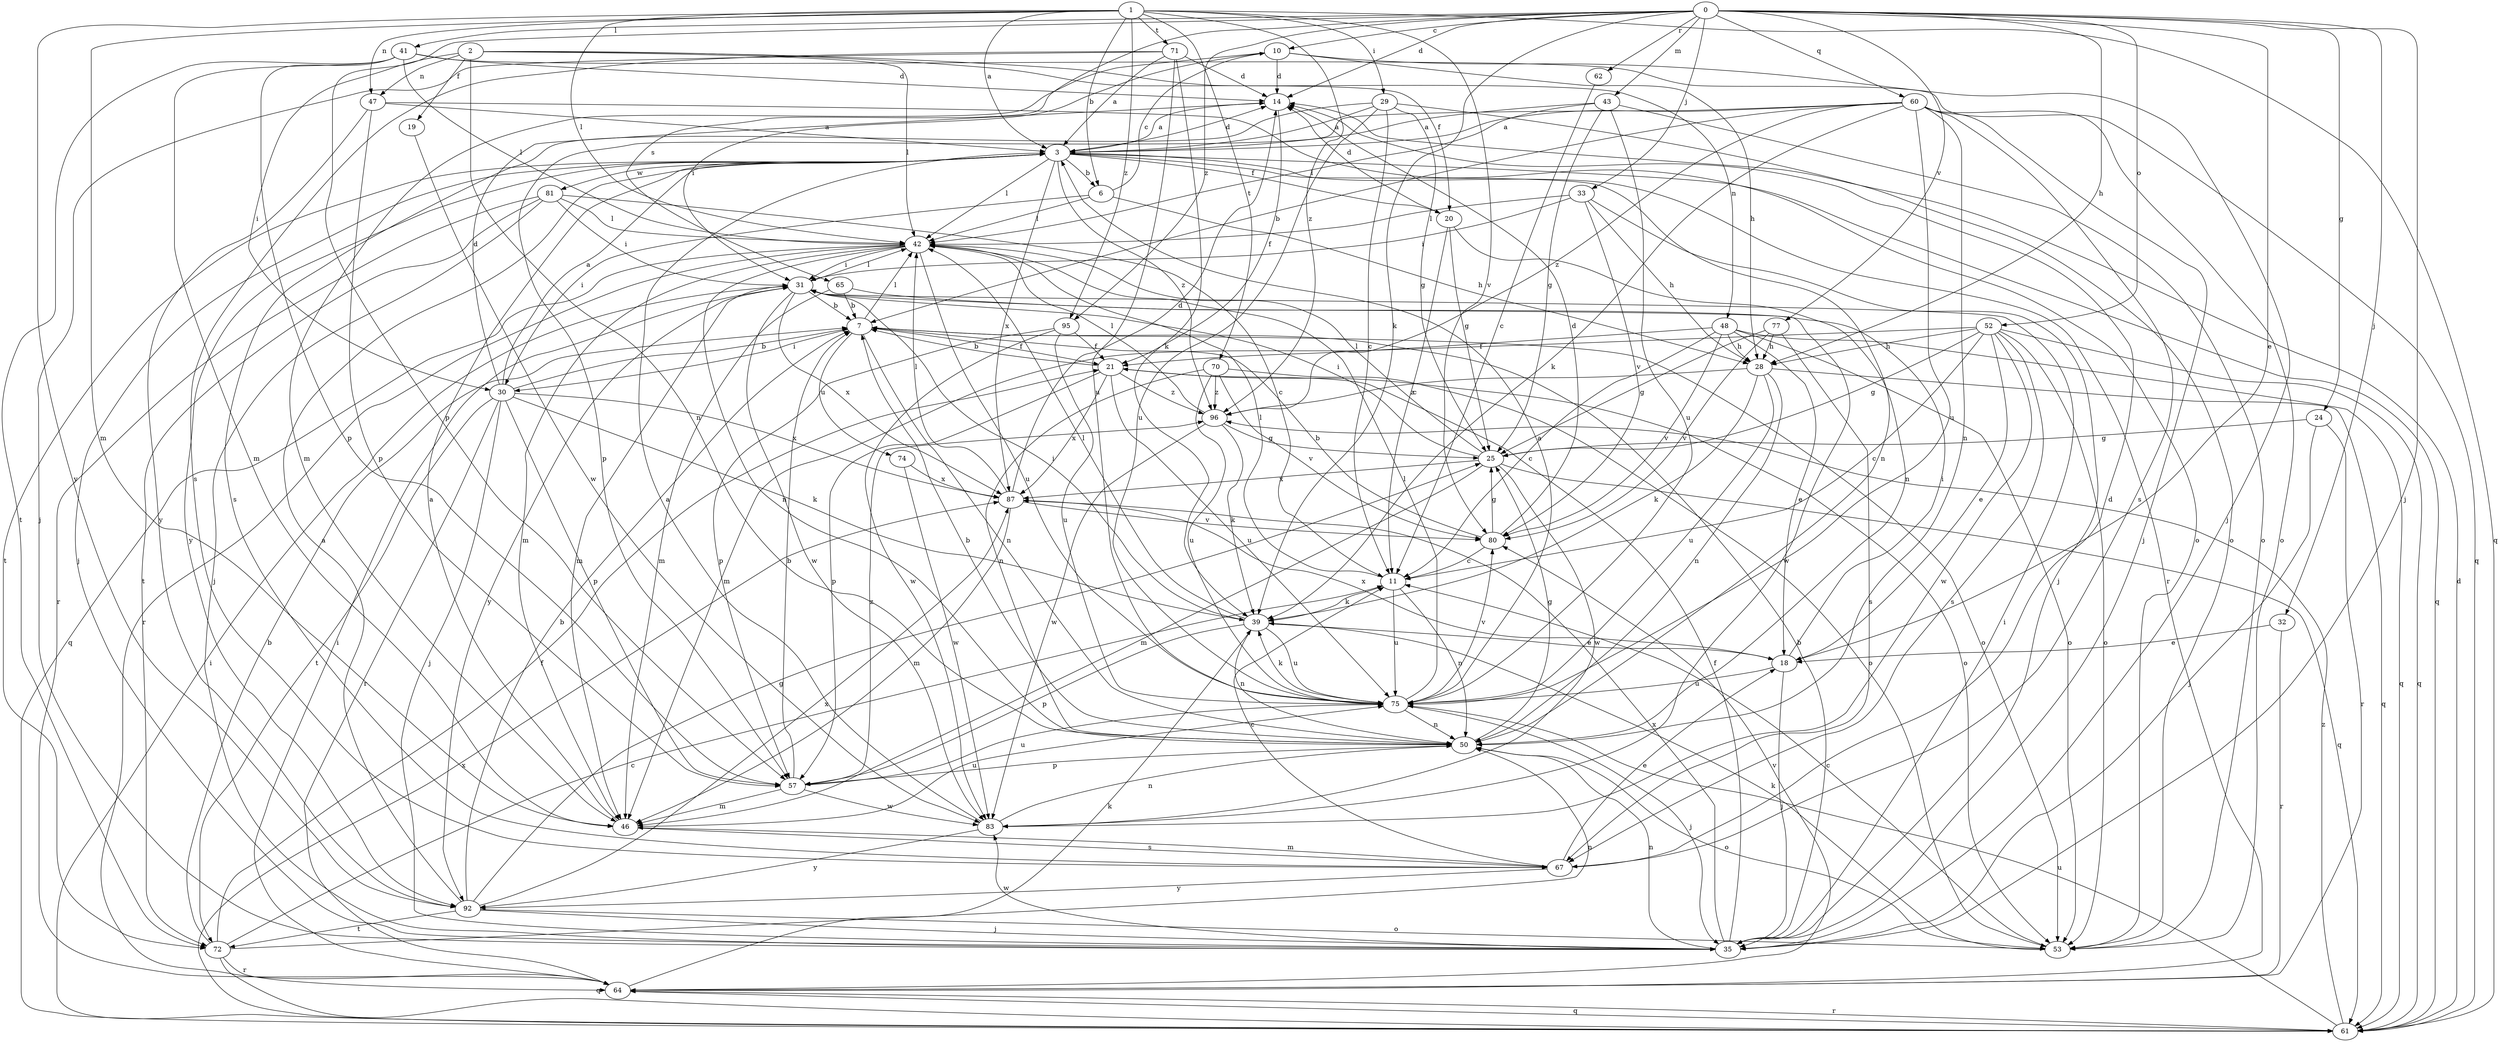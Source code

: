strict digraph  {
0;
1;
2;
3;
6;
7;
10;
11;
14;
18;
19;
20;
21;
24;
25;
28;
29;
30;
31;
32;
33;
35;
39;
41;
42;
43;
46;
47;
48;
50;
52;
53;
57;
60;
61;
62;
64;
65;
67;
70;
71;
72;
74;
75;
77;
80;
81;
83;
87;
92;
95;
96;
0 -> 10  [label=c];
0 -> 14  [label=d];
0 -> 18  [label=e];
0 -> 24  [label=g];
0 -> 28  [label=h];
0 -> 32  [label=j];
0 -> 33  [label=j];
0 -> 35  [label=j];
0 -> 39  [label=k];
0 -> 41  [label=l];
0 -> 43  [label=m];
0 -> 52  [label=o];
0 -> 57  [label=p];
0 -> 60  [label=q];
0 -> 62  [label=r];
0 -> 65  [label=s];
0 -> 77  [label=v];
0 -> 95  [label=z];
1 -> 3  [label=a];
1 -> 6  [label=b];
1 -> 29  [label=i];
1 -> 42  [label=l];
1 -> 46  [label=m];
1 -> 47  [label=n];
1 -> 61  [label=q];
1 -> 70  [label=t];
1 -> 71  [label=t];
1 -> 80  [label=v];
1 -> 92  [label=y];
1 -> 95  [label=z];
1 -> 96  [label=z];
2 -> 19  [label=f];
2 -> 20  [label=f];
2 -> 30  [label=i];
2 -> 42  [label=l];
2 -> 47  [label=n];
2 -> 48  [label=n];
2 -> 50  [label=n];
3 -> 6  [label=b];
3 -> 14  [label=d];
3 -> 20  [label=f];
3 -> 35  [label=j];
3 -> 42  [label=l];
3 -> 50  [label=n];
3 -> 61  [label=q];
3 -> 64  [label=r];
3 -> 72  [label=t];
3 -> 81  [label=w];
3 -> 87  [label=x];
3 -> 92  [label=y];
3 -> 96  [label=z];
6 -> 10  [label=c];
6 -> 28  [label=h];
6 -> 30  [label=i];
6 -> 42  [label=l];
7 -> 21  [label=f];
7 -> 30  [label=i];
7 -> 42  [label=l];
7 -> 50  [label=n];
7 -> 53  [label=o];
7 -> 74  [label=u];
10 -> 14  [label=d];
10 -> 28  [label=h];
10 -> 31  [label=i];
10 -> 35  [label=j];
10 -> 46  [label=m];
11 -> 39  [label=k];
11 -> 42  [label=l];
11 -> 50  [label=n];
11 -> 75  [label=u];
14 -> 3  [label=a];
14 -> 21  [label=f];
18 -> 31  [label=i];
18 -> 35  [label=j];
18 -> 75  [label=u];
18 -> 87  [label=x];
19 -> 83  [label=w];
20 -> 11  [label=c];
20 -> 14  [label=d];
20 -> 25  [label=g];
20 -> 50  [label=n];
21 -> 7  [label=b];
21 -> 53  [label=o];
21 -> 57  [label=p];
21 -> 75  [label=u];
21 -> 87  [label=x];
21 -> 96  [label=z];
24 -> 25  [label=g];
24 -> 35  [label=j];
24 -> 64  [label=r];
25 -> 31  [label=i];
25 -> 42  [label=l];
25 -> 46  [label=m];
25 -> 61  [label=q];
25 -> 83  [label=w];
25 -> 87  [label=x];
28 -> 39  [label=k];
28 -> 50  [label=n];
28 -> 61  [label=q];
28 -> 75  [label=u];
28 -> 96  [label=z];
29 -> 3  [label=a];
29 -> 11  [label=c];
29 -> 25  [label=g];
29 -> 53  [label=o];
29 -> 67  [label=s];
29 -> 75  [label=u];
30 -> 3  [label=a];
30 -> 7  [label=b];
30 -> 14  [label=d];
30 -> 35  [label=j];
30 -> 39  [label=k];
30 -> 57  [label=p];
30 -> 64  [label=r];
30 -> 72  [label=t];
30 -> 87  [label=x];
31 -> 7  [label=b];
31 -> 42  [label=l];
31 -> 46  [label=m];
31 -> 83  [label=w];
31 -> 87  [label=x];
31 -> 92  [label=y];
32 -> 18  [label=e];
32 -> 64  [label=r];
33 -> 28  [label=h];
33 -> 31  [label=i];
33 -> 35  [label=j];
33 -> 42  [label=l];
33 -> 80  [label=v];
35 -> 7  [label=b];
35 -> 21  [label=f];
35 -> 31  [label=i];
35 -> 50  [label=n];
35 -> 83  [label=w];
35 -> 87  [label=x];
39 -> 18  [label=e];
39 -> 31  [label=i];
39 -> 42  [label=l];
39 -> 50  [label=n];
39 -> 57  [label=p];
39 -> 75  [label=u];
41 -> 14  [label=d];
41 -> 42  [label=l];
41 -> 46  [label=m];
41 -> 57  [label=p];
41 -> 61  [label=q];
41 -> 72  [label=t];
42 -> 31  [label=i];
42 -> 46  [label=m];
42 -> 50  [label=n];
42 -> 61  [label=q];
42 -> 64  [label=r];
42 -> 75  [label=u];
43 -> 3  [label=a];
43 -> 25  [label=g];
43 -> 42  [label=l];
43 -> 53  [label=o];
43 -> 75  [label=u];
46 -> 3  [label=a];
46 -> 67  [label=s];
46 -> 75  [label=u];
47 -> 3  [label=a];
47 -> 53  [label=o];
47 -> 57  [label=p];
47 -> 92  [label=y];
48 -> 11  [label=c];
48 -> 18  [label=e];
48 -> 21  [label=f];
48 -> 28  [label=h];
48 -> 53  [label=o];
48 -> 61  [label=q];
48 -> 80  [label=v];
50 -> 7  [label=b];
50 -> 25  [label=g];
50 -> 53  [label=o];
50 -> 57  [label=p];
52 -> 11  [label=c];
52 -> 18  [label=e];
52 -> 25  [label=g];
52 -> 28  [label=h];
52 -> 46  [label=m];
52 -> 53  [label=o];
52 -> 61  [label=q];
52 -> 67  [label=s];
52 -> 83  [label=w];
53 -> 11  [label=c];
53 -> 39  [label=k];
57 -> 7  [label=b];
57 -> 46  [label=m];
57 -> 75  [label=u];
57 -> 83  [label=w];
57 -> 96  [label=z];
60 -> 3  [label=a];
60 -> 7  [label=b];
60 -> 35  [label=j];
60 -> 39  [label=k];
60 -> 50  [label=n];
60 -> 53  [label=o];
60 -> 57  [label=p];
60 -> 67  [label=s];
60 -> 75  [label=u];
60 -> 96  [label=z];
61 -> 14  [label=d];
61 -> 31  [label=i];
61 -> 64  [label=r];
61 -> 75  [label=u];
61 -> 87  [label=x];
61 -> 96  [label=z];
62 -> 11  [label=c];
64 -> 31  [label=i];
64 -> 39  [label=k];
64 -> 61  [label=q];
64 -> 80  [label=v];
65 -> 7  [label=b];
65 -> 46  [label=m];
65 -> 83  [label=w];
67 -> 11  [label=c];
67 -> 14  [label=d];
67 -> 18  [label=e];
67 -> 46  [label=m];
67 -> 92  [label=y];
70 -> 50  [label=n];
70 -> 53  [label=o];
70 -> 75  [label=u];
70 -> 80  [label=v];
70 -> 96  [label=z];
71 -> 3  [label=a];
71 -> 14  [label=d];
71 -> 35  [label=j];
71 -> 39  [label=k];
71 -> 67  [label=s];
71 -> 75  [label=u];
72 -> 7  [label=b];
72 -> 11  [label=c];
72 -> 21  [label=f];
72 -> 50  [label=n];
72 -> 61  [label=q];
72 -> 64  [label=r];
74 -> 83  [label=w];
74 -> 87  [label=x];
75 -> 3  [label=a];
75 -> 35  [label=j];
75 -> 39  [label=k];
75 -> 42  [label=l];
75 -> 50  [label=n];
75 -> 80  [label=v];
77 -> 25  [label=g];
77 -> 28  [label=h];
77 -> 67  [label=s];
77 -> 80  [label=v];
80 -> 7  [label=b];
80 -> 11  [label=c];
80 -> 14  [label=d];
80 -> 25  [label=g];
81 -> 11  [label=c];
81 -> 31  [label=i];
81 -> 35  [label=j];
81 -> 42  [label=l];
81 -> 64  [label=r];
81 -> 72  [label=t];
83 -> 3  [label=a];
83 -> 50  [label=n];
83 -> 92  [label=y];
87 -> 14  [label=d];
87 -> 42  [label=l];
87 -> 46  [label=m];
87 -> 80  [label=v];
92 -> 3  [label=a];
92 -> 7  [label=b];
92 -> 25  [label=g];
92 -> 35  [label=j];
92 -> 53  [label=o];
92 -> 72  [label=t];
92 -> 87  [label=x];
95 -> 21  [label=f];
95 -> 57  [label=p];
95 -> 75  [label=u];
95 -> 83  [label=w];
96 -> 25  [label=g];
96 -> 39  [label=k];
96 -> 42  [label=l];
96 -> 83  [label=w];
}
